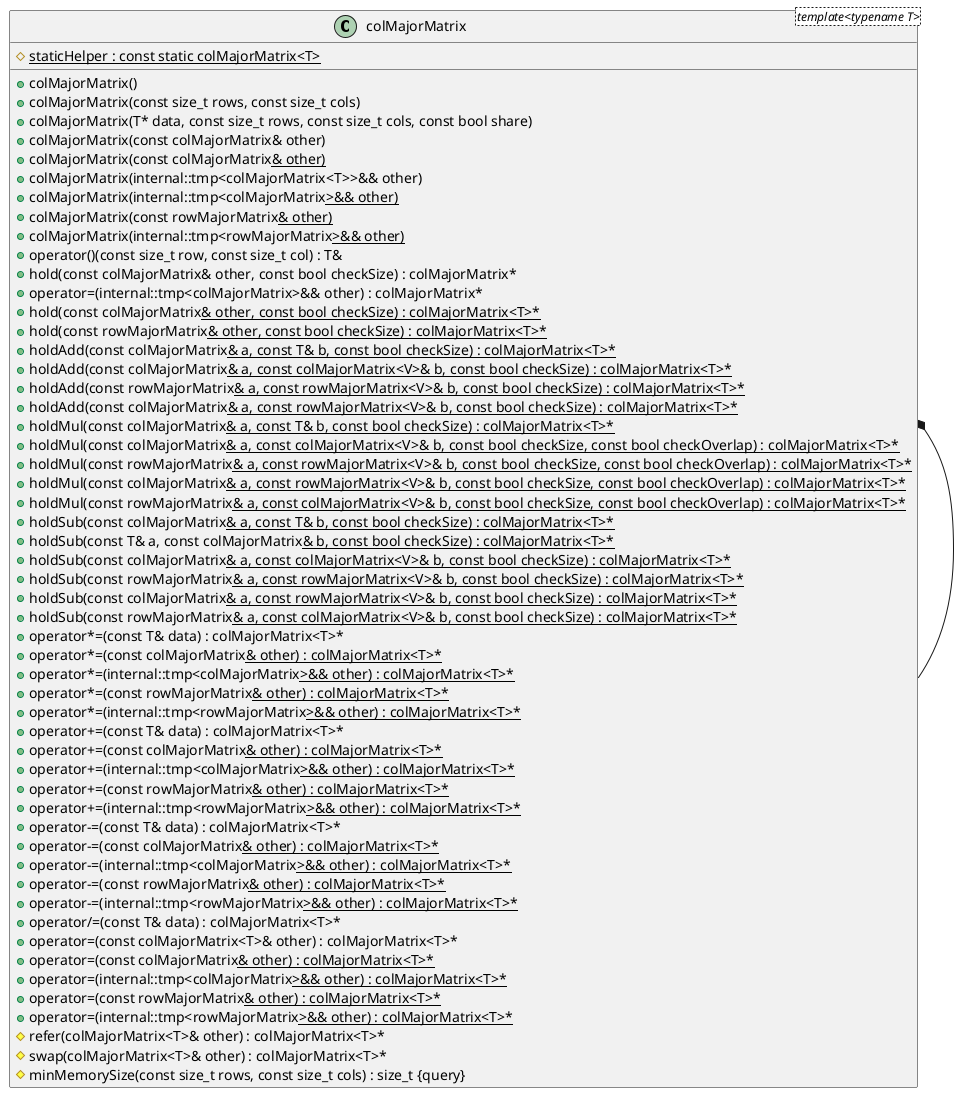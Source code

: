 @startuml





/' Objects '/

class colMajorMatrix <template<typename T>> {
	+colMajorMatrix()
	+colMajorMatrix(const size_t rows, const size_t cols)
	+colMajorMatrix(T* data, const size_t rows, const size_t cols, const bool share)
	+colMajorMatrix(const colMajorMatrix& other)
	+colMajorMatrix(const colMajorMatrix<U>& other)
	+colMajorMatrix(internal::tmp<colMajorMatrix<T>>&& other)
	+colMajorMatrix(internal::tmp<colMajorMatrix<U>>&& other)
	+colMajorMatrix(const rowMajorMatrix<U>& other)
	+colMajorMatrix(internal::tmp<rowMajorMatrix<U>>&& other)
	+operator()(const size_t row, const size_t col) : T&
	+hold(const colMajorMatrix& other, const bool checkSize) : colMajorMatrix*
	+operator=(internal::tmp<colMajorMatrix>&& other) : colMajorMatrix*
	+hold(const colMajorMatrix<U>& other, const bool checkSize) : colMajorMatrix<T>*
	+hold(const rowMajorMatrix<U>& other, const bool checkSize) : colMajorMatrix<T>*
	+holdAdd(const colMajorMatrix<U>& a, const T& b, const bool checkSize) : colMajorMatrix<T>*
	+holdAdd(const colMajorMatrix<U>& a, const colMajorMatrix<V>& b, const bool checkSize) : colMajorMatrix<T>*
	+holdAdd(const rowMajorMatrix<U>& a, const rowMajorMatrix<V>& b, const bool checkSize) : colMajorMatrix<T>*
	+holdAdd(const colMajorMatrix<U>& a, const rowMajorMatrix<V>& b, const bool checkSize) : colMajorMatrix<T>*
	+holdMul(const colMajorMatrix<U>& a, const T& b, const bool checkSize) : colMajorMatrix<T>*
	+holdMul(const colMajorMatrix<U>& a, const colMajorMatrix<V>& b, const bool checkSize, const bool checkOverlap) : colMajorMatrix<T>*
	+holdMul(const rowMajorMatrix<U>& a, const rowMajorMatrix<V>& b, const bool checkSize, const bool checkOverlap) : colMajorMatrix<T>*
	+holdMul(const colMajorMatrix<U>& a, const rowMajorMatrix<V>& b, const bool checkSize, const bool checkOverlap) : colMajorMatrix<T>*
	+holdMul(const rowMajorMatrix<U>& a, const colMajorMatrix<V>& b, const bool checkSize, const bool checkOverlap) : colMajorMatrix<T>*
	+holdSub(const colMajorMatrix<U>& a, const T& b, const bool checkSize) : colMajorMatrix<T>*
	+holdSub(const T& a, const colMajorMatrix<U>& b, const bool checkSize) : colMajorMatrix<T>*
	+holdSub(const colMajorMatrix<U>& a, const colMajorMatrix<V>& b, const bool checkSize) : colMajorMatrix<T>*
	+holdSub(const rowMajorMatrix<U>& a, const rowMajorMatrix<V>& b, const bool checkSize) : colMajorMatrix<T>*
	+holdSub(const colMajorMatrix<U>& a, const rowMajorMatrix<V>& b, const bool checkSize) : colMajorMatrix<T>*
	+holdSub(const rowMajorMatrix<U>& a, const colMajorMatrix<V>& b, const bool checkSize) : colMajorMatrix<T>*
	+operator*=(const T& data) : colMajorMatrix<T>*
	+operator*=(const colMajorMatrix<U>& other) : colMajorMatrix<T>*
	+operator*=(internal::tmp<colMajorMatrix<U>>&& other) : colMajorMatrix<T>*
	+operator*=(const rowMajorMatrix<U>& other) : colMajorMatrix<T>*
	+operator*=(internal::tmp<rowMajorMatrix<U>>&& other) : colMajorMatrix<T>*
	+operator+=(const T& data) : colMajorMatrix<T>*
	+operator+=(const colMajorMatrix<U>& other) : colMajorMatrix<T>*
	+operator+=(internal::tmp<colMajorMatrix<U>>&& other) : colMajorMatrix<T>*
	+operator+=(const rowMajorMatrix<U>& other) : colMajorMatrix<T>*
	+operator+=(internal::tmp<rowMajorMatrix<U>>&& other) : colMajorMatrix<T>*
	+operator-=(const T& data) : colMajorMatrix<T>*
	+operator-=(const colMajorMatrix<U>& other) : colMajorMatrix<T>*
	+operator-=(internal::tmp<colMajorMatrix<U>>&& other) : colMajorMatrix<T>*
	+operator-=(const rowMajorMatrix<U>& other) : colMajorMatrix<T>*
	+operator-=(internal::tmp<rowMajorMatrix<U>>&& other) : colMajorMatrix<T>*
	+operator/=(const T& data) : colMajorMatrix<T>*
	+operator=(const colMajorMatrix<T>& other) : colMajorMatrix<T>*
	+operator=(const colMajorMatrix<U>& other) : colMajorMatrix<T>*
	+operator=(internal::tmp<colMajorMatrix<U>>&& other) : colMajorMatrix<T>*
	+operator=(const rowMajorMatrix<U>& other) : colMajorMatrix<T>*
	+operator=(internal::tmp<rowMajorMatrix<U>>&& other) : colMajorMatrix<T>*
	#refer(colMajorMatrix<T>& other) : colMajorMatrix<T>*
	#swap(colMajorMatrix<T>& other) : colMajorMatrix<T>*
	#{static} staticHelper : const static colMajorMatrix<T>
	#minMemorySize(const size_t rows, const size_t cols) : size_t {query}
}





/' Inheritance relationships '/




/' Aggregation relationships '/

.colMajorMatrix *-- .colMajorMatrix






/' Nested objects '/



@enduml
